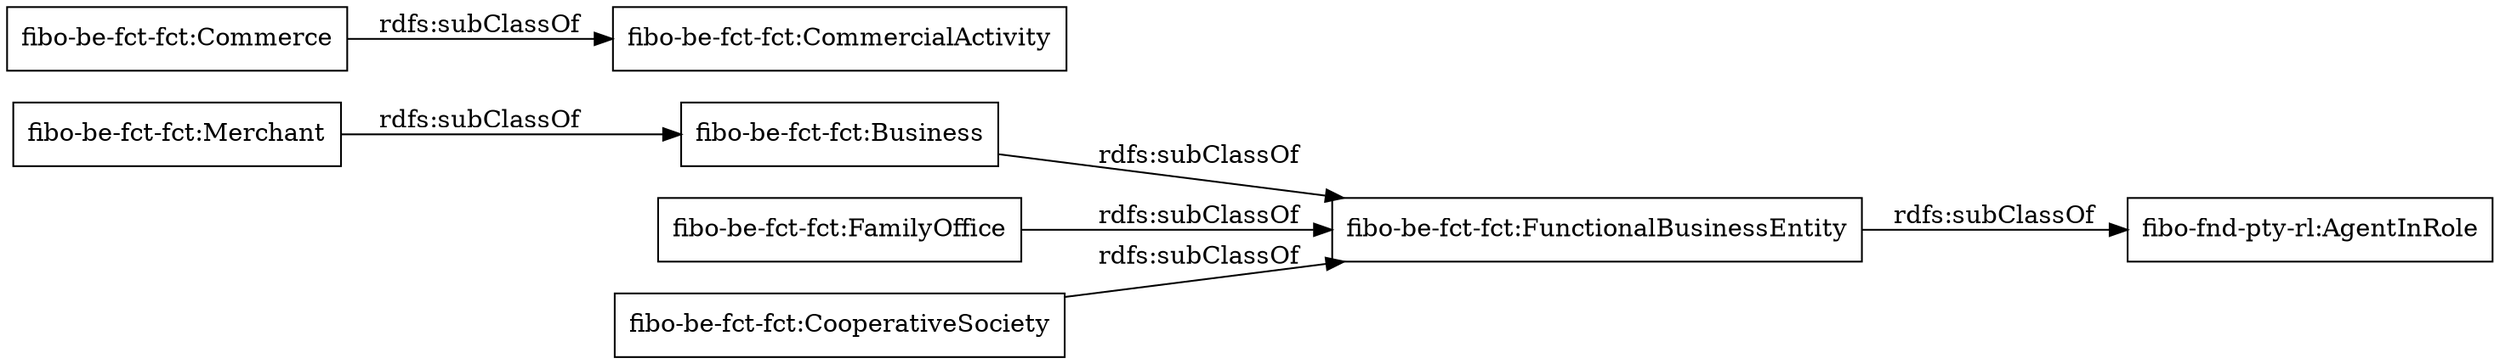 digraph ar2dtool_diagram { 
rankdir=LR;
size="1000"
node [shape = rectangle, color="black"]; "fibo-be-fct-fct:Merchant" "fibo-be-fct-fct:FunctionalBusinessEntity" "fibo-be-fct-fct:FamilyOffice" "fibo-be-fct-fct:CooperativeSociety" "fibo-be-fct-fct:CommercialActivity" "fibo-be-fct-fct:Commerce" "fibo-be-fct-fct:Business" ; /*classes style*/
	"fibo-be-fct-fct:CooperativeSociety" -> "fibo-be-fct-fct:FunctionalBusinessEntity" [ label = "rdfs:subClassOf" ];
	"fibo-be-fct-fct:Business" -> "fibo-be-fct-fct:FunctionalBusinessEntity" [ label = "rdfs:subClassOf" ];
	"fibo-be-fct-fct:FamilyOffice" -> "fibo-be-fct-fct:FunctionalBusinessEntity" [ label = "rdfs:subClassOf" ];
	"fibo-be-fct-fct:FunctionalBusinessEntity" -> "fibo-fnd-pty-rl:AgentInRole" [ label = "rdfs:subClassOf" ];
	"fibo-be-fct-fct:Merchant" -> "fibo-be-fct-fct:Business" [ label = "rdfs:subClassOf" ];
	"fibo-be-fct-fct:Commerce" -> "fibo-be-fct-fct:CommercialActivity" [ label = "rdfs:subClassOf" ];

}
